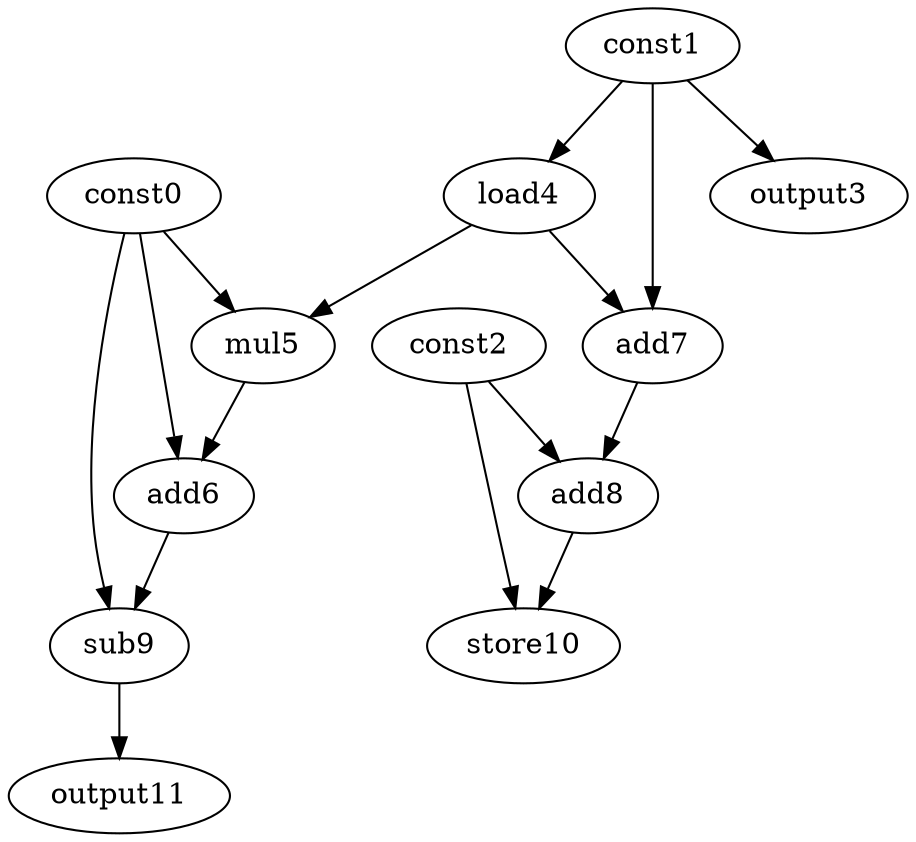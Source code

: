digraph G { 
const0[opcode=const]; 
const1[opcode=const]; 
const2[opcode=const]; 
output3[opcode=output]; 
load4[opcode=load]; 
mul5[opcode=mul]; 
add6[opcode=add]; 
add7[opcode=add]; 
add8[opcode=add]; 
sub9[opcode=sub]; 
store10[opcode=store]; 
output11[opcode=output]; 
const1->output3[operand=0];
const1->load4[operand=0];
const0->mul5[operand=0];
load4->mul5[operand=1];
const1->add7[operand=0];
load4->add7[operand=1];
const0->add6[operand=0];
mul5->add6[operand=1];
const2->add8[operand=0];
add7->add8[operand=1];
const0->sub9[operand=0];
add6->sub9[operand=1];
add8->store10[operand=0];
const2->store10[operand=1];
sub9->output11[operand=0];
}
